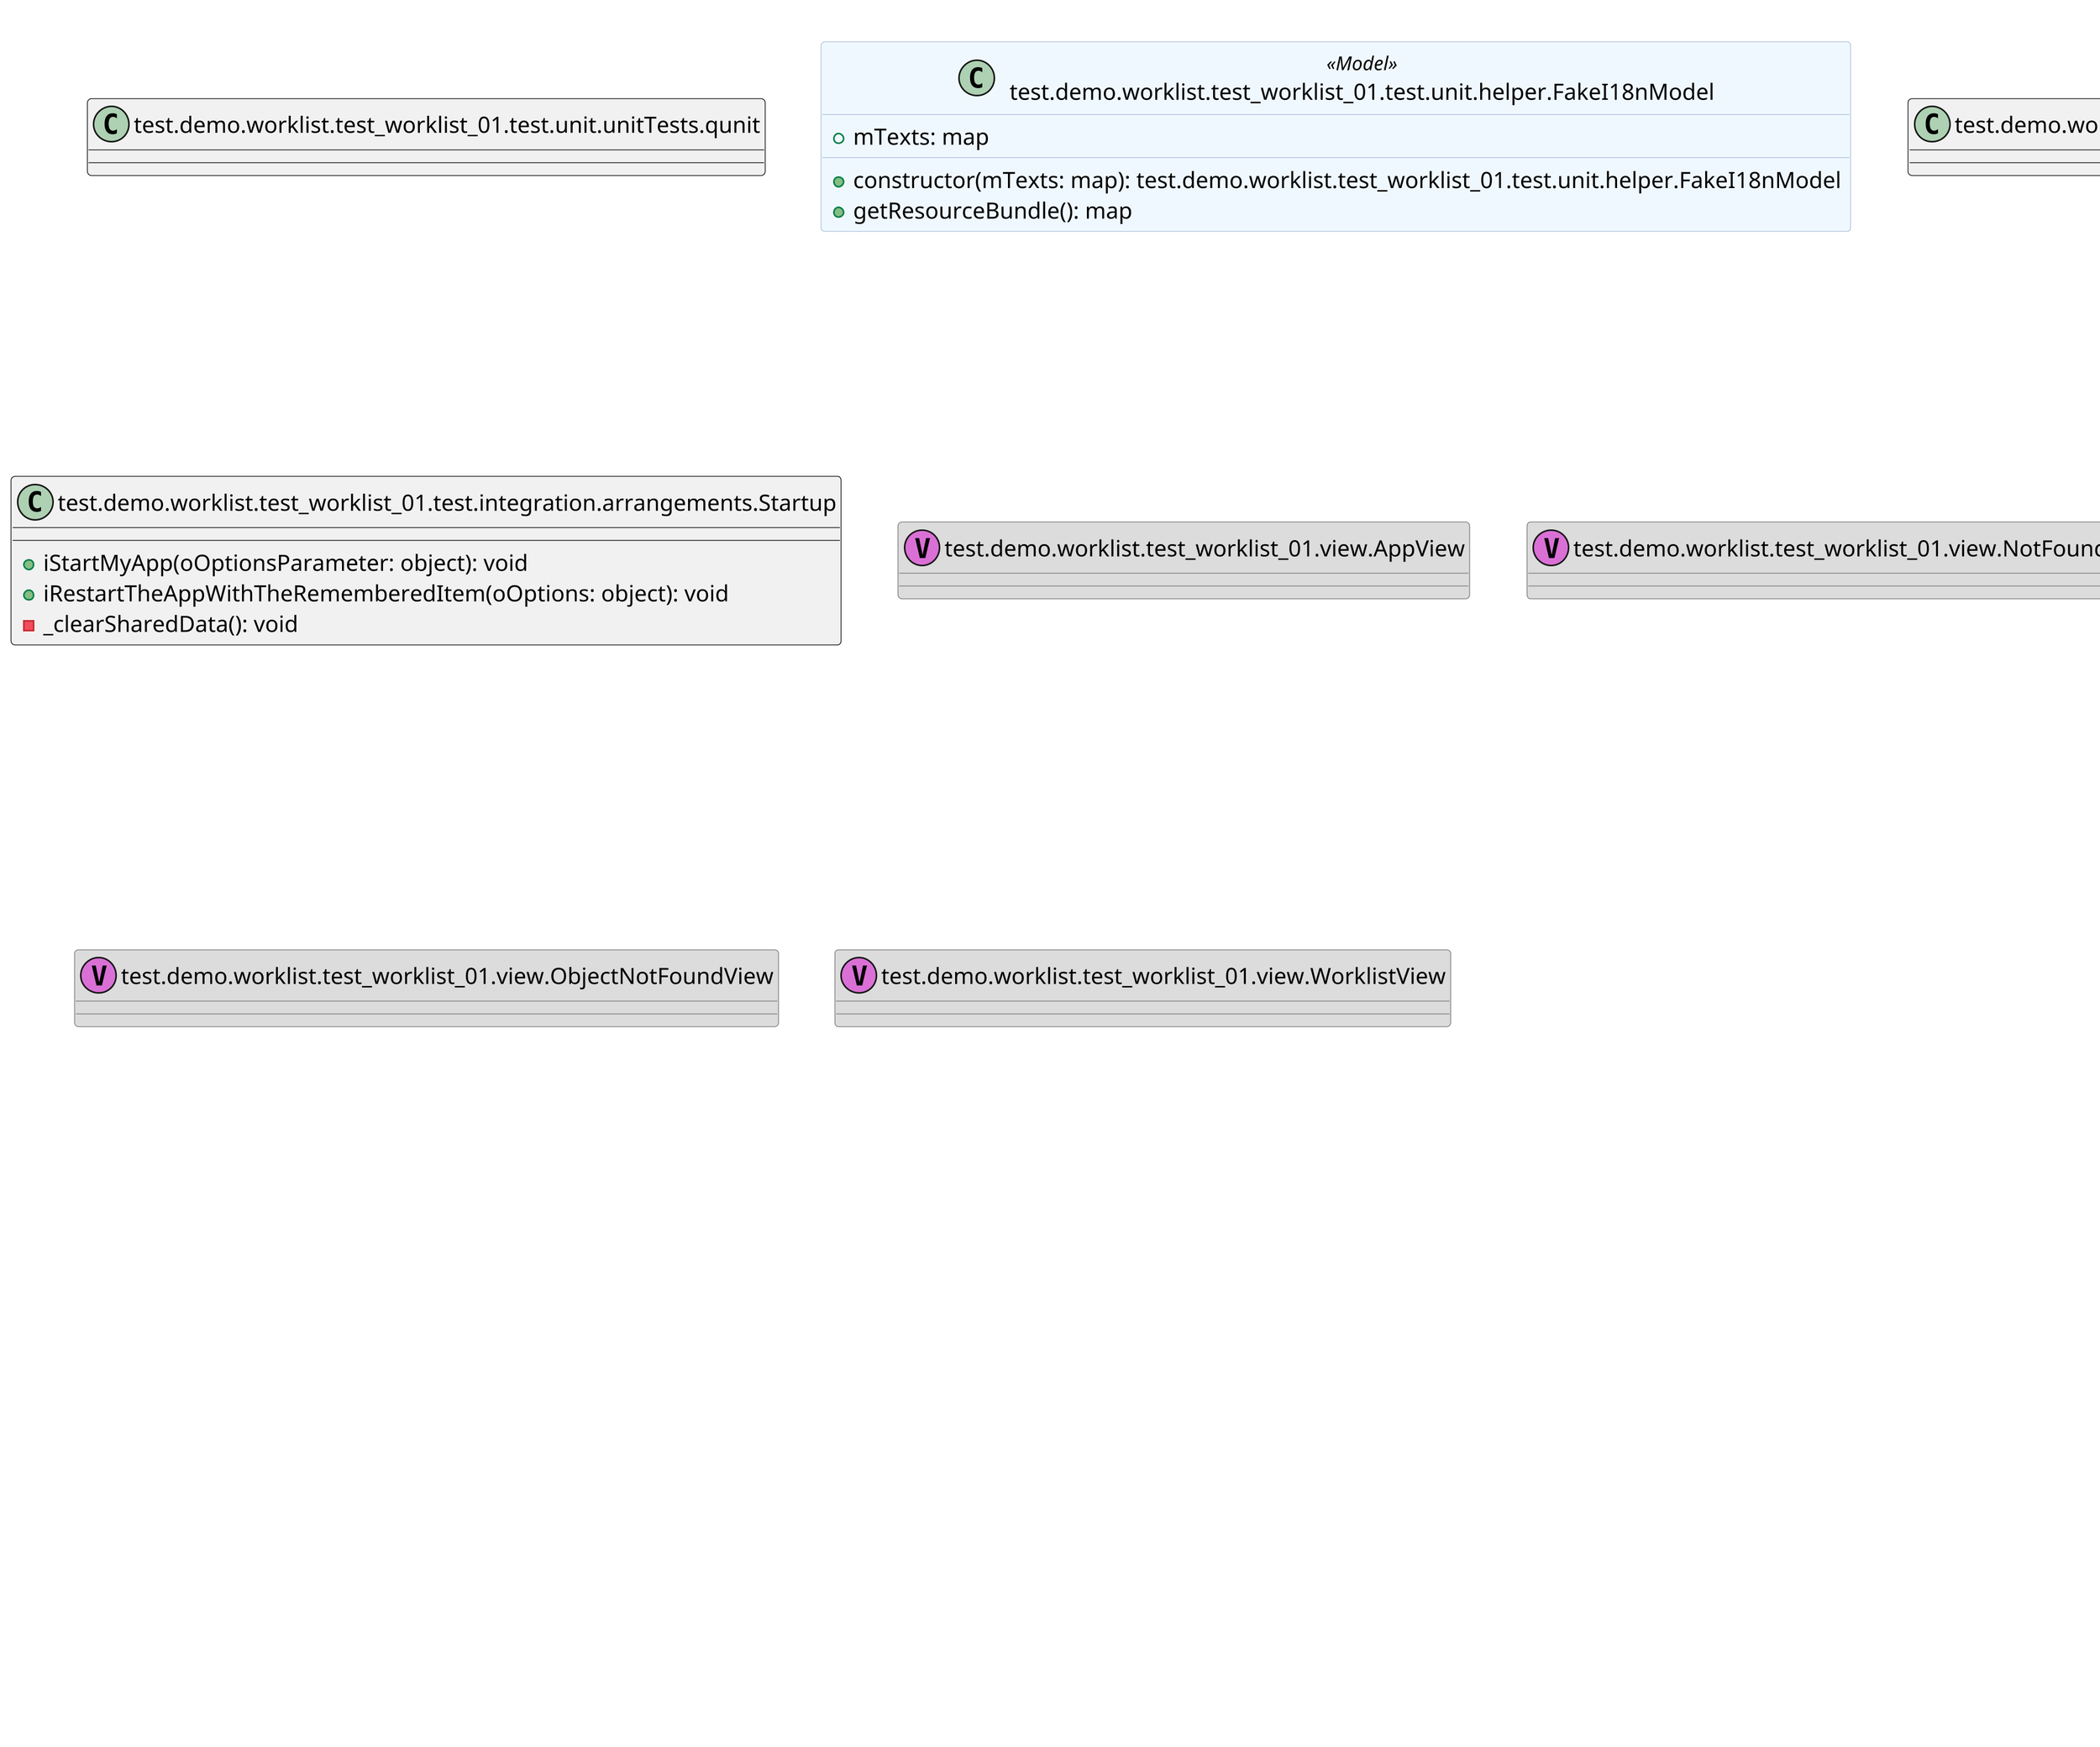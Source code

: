 @startuml ClassDiagram
skinparam linetype ortho
set namespaceSeparator none
skinparam dpi 300
class test.demo.worklist.test_worklist_01.test.unit.unitTests.qunit {
}
class test.demo.worklist.test_worklist_01.test.unit.model.models {
}
class test.demo.worklist.test_worklist_01.test.unit.model.formatter {
}
class test.demo.worklist.test_worklist_01.test.unit.helper.FakeI18nModel <<Model>> #aliceblue ##lightsteelblue {
	+ mTexts: map
	+ constructor(mTexts: map): test.demo.worklist.test_worklist_01.test.unit.helper.FakeI18nModel
	+ getResourceBundle(): map
}
class test.demo.worklist.test_worklist_01.test.unit.AllTests {
}
class test.demo.worklist.test_worklist_01.test.testsuite.qunit {
}
class test.demo.worklist.test_worklist_01.test.integration.WorklistJourney {
}
class test.demo.worklist.test_worklist_01.test.integration.pages.Worklist {
}
class test.demo.worklist.test_worklist_01.test.integration.pages.shareOptions {
	+ createActions(sViewName: string): map
	+ createAssertions(sViewName: string): map
}
class test.demo.worklist.test_worklist_01.test.integration.pages.Object {
}
class test.demo.worklist.test_worklist_01.test.integration.pages.NotFound {
}
class test.demo.worklist.test_worklist_01.test.integration.pages.Common {
	+ getEntitySet(sEntitySet: string): any[]
}
class test.demo.worklist.test_worklist_01.test.integration.pages.Browser {
}
class test.demo.worklist.test_worklist_01.test.integration.pages.App {
}
class test.demo.worklist.test_worklist_01.test.integration.opaTests.qunit {
}
class test.demo.worklist.test_worklist_01.test.integration.ObjectJourney {
}
class test.demo.worklist.test_worklist_01.test.integration.NotFoundJourney {
}
class test.demo.worklist.test_worklist_01.test.integration.NavigationJourney {
}
class test.demo.worklist.test_worklist_01.test.integration.FLPIntegrationJourney {
}
class test.demo.worklist.test_worklist_01.test.integration.arrangements.Startup {
	+ iStartMyApp(oOptionsParameter: object): void
	+ iRestartTheAppWithTheRememberedItem(oOptions: object): void
	- _clearSharedData(): void
}
class test.demo.worklist.test_worklist_01.test.integration.arrangements.FLP {
	+ iStartMyFLPApp(oOptionsParameter: object): void
	+ iRestartTheAppWithTheRememberedItem(oOptions: object): void
	+ iLeaveMyFLPApp(): sap.ui.test.Opa5.waitFor
	- _clearSharedData(): void
}
class test.demo.worklist.test_worklist_01.test.integration.AllJourneys {
}
class test.demo.worklist.test_worklist_01.test.initFlpSandboxMockServer {
}
class test.demo.worklist.test_worklist_01.test.initFlpSandbox {
}
class test.demo.worklist.test_worklist_01.test.flpSandbox {
	- _oBootstrapFinished: jQuery.Promise
	+ init(): jQuery.Promise
}
class test.demo.worklist.test_worklist_01.model.models {
	+ createDeviceModel(): sap.ui.model.json.JSONModel
	+ createFLPModel(): sap.ui.model.json.JSONModel
}
class test.demo.worklist.test_worklist_01.model.formatter {
	+ numberUnit(sValue: string): string
}
class test.demo.worklist.test_worklist_01.localService.mockserver {
	# init(oOptionsParameter?: object): Promise
	+ getMockServer(): sap.ui.core.util.MockServer
}
class test.demo.worklist.test_worklist_01.controller.Worklist <<Controller>> #honeydew ##green {
	+ formatter: test.demo.worklist.test_worklist_01.model.formatter
	- _aTableSearchState: any[]
	+ onInit(): void
	+ onUpdateFinished(oEvent: sap.ui.base.Event): void
	+ onPress(oEvent: sap.ui.base.Event): void
	+ onShareInJamPress(): void
	+ onSearch(oEvent: object): void
	+ onRefresh(): void
	- _showObject(oItem: sap.m.ObjectListItem): void
	- _applySearch(aTableSearchState: sap.ui.model.Filter[]): void
}
class test.demo.worklist.test_worklist_01.controller.Object <<Controller>> #honeydew ##green {
	+ formatter: test.demo.worklist.test_worklist_01.model.formatter
	+ onInit(): void
	+ onShareInJamPress(): void
	- _onObjectMatched(oEvent: sap.ui.base.Event): void
	- _bindView(sObjectPath: string): void
	- _onBindingChange(): void
}
class test.demo.worklist.test_worklist_01.controller.NotFound <<Controller>> #honeydew ##green {
	+ onLinkPressed(): void
}
class test.demo.worklist.test_worklist_01.controller.ErrorHandler {
	- _oResourceBundle: sap.base.i18n.ResourceBundle|Promise<sap.base.i18n.ResourceBundle>
	- _oComponent: sap.ui.core.UIComponent
	- _oModel: sap.ui.model.Model
	- _bMessageOpen: boolean
	- _sErrorText: string
	+ constructor(oComponent: sap.ui.core.UIComponent): test.demo.worklist.test_worklist_01.controller.ErrorHandler
	- _showServiceError(sDetails: string): void
}
class test.demo.worklist.test_worklist_01.controller.BaseController <<Controller>> #honeydew ##green {
	+ getRouter(): sap.ui.core.routing.Router
	+ getModel(sName?: string): sap.ui.model.Model
	+ setModel(oModel: sap.ui.model.Model, sName: string): sap.ui.mvc.View
	+ getResourceBundle(): sap.ui.model.resource.ResourceModel
	+ onShareEmailPress(): void
}
class test.demo.worklist.test_worklist_01.controller.App <<Controller>> #honeydew ##green {
	+ onInit(): void
}
class test.demo.worklist.test_worklist_01.Component {
	+ metadata: map
	- _oErrorHandler: test.demo.worklist.test_worklist_01.controller.ErrorHandler
	- _sContentDensityClass: string
	+ init(): void
	+ destroy(): void
	+ getContentDensityClass(): string
}
class test.demo.worklist.test_worklist_01.view.AppView << (V,orchid) >> #gainsboro ##grey {}
class test.demo.worklist.test_worklist_01.view.NotFoundView << (V,orchid) >> #gainsboro ##grey {}
class test.demo.worklist.test_worklist_01.view.ObjectView << (V,orchid) >> #gainsboro ##grey {}
class test.demo.worklist.test_worklist_01.view.ObjectNotFoundView << (V,orchid) >> #gainsboro ##grey {}
class test.demo.worklist.test_worklist_01.view.WorklistView << (V,orchid) >> #gainsboro ##grey {}
test.demo.worklist.test_worklist_01.Component ..> test.demo.worklist.test_worklist_01.model.models
test.demo.worklist.test_worklist_01.Component ..> test.demo.worklist.test_worklist_01.controller.ErrorHandler
test.demo.worklist.test_worklist_01.controller.BaseController <|-- test.demo.worklist.test_worklist_01.controller.App
test.demo.worklist.test_worklist_01.controller.App ..> test.demo.worklist.test_worklist_01.Component
test.demo.worklist.test_worklist_01.controller.BaseController ..> test.demo.worklist.test_worklist_01.Component
test.demo.worklist.test_worklist_01.controller.BaseController <|-- test.demo.worklist.test_worklist_01.controller.NotFound
test.demo.worklist.test_worklist_01.controller.BaseController <|-- test.demo.worklist.test_worklist_01.controller.Object
test.demo.worklist.test_worklist_01.controller.Object ..> test.demo.worklist.test_worklist_01.model.formatter
test.demo.worklist.test_worklist_01.controller.Object ..> test.demo.worklist.test_worklist_01.Component
test.demo.worklist.test_worklist_01.controller.BaseController <|-- test.demo.worklist.test_worklist_01.controller.Worklist
test.demo.worklist.test_worklist_01.controller.Worklist ..> test.demo.worklist.test_worklist_01.model.formatter
test.demo.worklist.test_worklist_01.test.initFlpSandbox ..> test.demo.worklist.test_worklist_01.test.flpSandbox
test.demo.worklist.test_worklist_01.test.initFlpSandboxMockServer ..> test.demo.worklist.test_worklist_01.localService.mockserver
test.demo.worklist.test_worklist_01.test.initFlpSandboxMockServer ..> test.demo.worklist.test_worklist_01.test.flpSandbox
test.demo.worklist.test_worklist_01.test.integration.AllJourneys ..> test.demo.worklist.test_worklist_01.test.integration.arrangements.FLP
test.demo.worklist.test_worklist_01.test.integration.AllJourneys ..> test.demo.worklist.test_worklist_01.test.integration.WorklistJourney
test.demo.worklist.test_worklist_01.test.integration.AllJourneys ..> test.demo.worklist.test_worklist_01.test.integration.NavigationJourney
test.demo.worklist.test_worklist_01.test.integration.AllJourneys ..> test.demo.worklist.test_worklist_01.test.integration.NotFoundJourney
test.demo.worklist.test_worklist_01.test.integration.AllJourneys ..> test.demo.worklist.test_worklist_01.test.integration.ObjectJourney
test.demo.worklist.test_worklist_01.test.integration.AllJourneys ..> test.demo.worklist.test_worklist_01.test.integration.FLPIntegrationJourney
test.demo.worklist.test_worklist_01.test.integration.arrangements.FLP ..> test.demo.worklist.test_worklist_01.localService.mockserver
test.demo.worklist.test_worklist_01.test.integration.FLPIntegrationJourney ..> test.demo.worklist.test_worklist_01.test.integration.pages.Object
test.demo.worklist.test_worklist_01.test.integration.FLPIntegrationJourney ..> test.demo.worklist.test_worklist_01.test.integration.pages.Worklist
test.demo.worklist.test_worklist_01.test.integration.NavigationJourney ..> test.demo.worklist.test_worklist_01.test.integration.pages.Worklist
test.demo.worklist.test_worklist_01.test.integration.NavigationJourney ..> test.demo.worklist.test_worklist_01.test.integration.pages.Browser
test.demo.worklist.test_worklist_01.test.integration.NavigationJourney ..> test.demo.worklist.test_worklist_01.test.integration.pages.Object
test.demo.worklist.test_worklist_01.test.integration.NavigationJourney ..> test.demo.worklist.test_worklist_01.test.integration.pages.App
test.demo.worklist.test_worklist_01.test.integration.NotFoundJourney ..> test.demo.worklist.test_worklist_01.test.integration.pages.Worklist
test.demo.worklist.test_worklist_01.test.integration.NotFoundJourney ..> test.demo.worklist.test_worklist_01.test.integration.pages.Browser
test.demo.worklist.test_worklist_01.test.integration.NotFoundJourney ..> test.demo.worklist.test_worklist_01.test.integration.pages.NotFound
test.demo.worklist.test_worklist_01.test.integration.NotFoundJourney ..> test.demo.worklist.test_worklist_01.test.integration.pages.App
test.demo.worklist.test_worklist_01.test.integration.ObjectJourney ..> test.demo.worklist.test_worklist_01.test.integration.pages.Worklist
test.demo.worklist.test_worklist_01.test.integration.ObjectJourney ..> test.demo.worklist.test_worklist_01.test.integration.pages.Browser
test.demo.worklist.test_worklist_01.test.integration.ObjectJourney ..> test.demo.worklist.test_worklist_01.test.integration.pages.Object
test.demo.worklist.test_worklist_01.test.integration.ObjectJourney ..> test.demo.worklist.test_worklist_01.test.integration.pages.App
test.demo.worklist.test_worklist_01.test.integration.pages.App ..> test.demo.worklist.test_worklist_01.test.integration.pages.Common
test.demo.worklist.test_worklist_01.test.integration.pages.Browser ..> test.demo.worklist.test_worklist_01.test.integration.pages.Common
test.demo.worklist.test_worklist_01.test.integration.pages.Common ..> test.demo.worklist.test_worklist_01.localService.mockserver
test.demo.worklist.test_worklist_01.test.integration.pages.NotFound ..> test.demo.worklist.test_worklist_01.test.integration.pages.Common
test.demo.worklist.test_worklist_01.test.integration.pages.Object ..> test.demo.worklist.test_worklist_01.test.integration.pages.Common
test.demo.worklist.test_worklist_01.test.integration.pages.Object ..> test.demo.worklist.test_worklist_01.test.integration.pages.shareOptions
test.demo.worklist.test_worklist_01.test.integration.pages.Worklist ..> test.demo.worklist.test_worklist_01.test.integration.pages.Common
test.demo.worklist.test_worklist_01.test.integration.pages.Worklist ..> test.demo.worklist.test_worklist_01.test.integration.pages.shareOptions
test.demo.worklist.test_worklist_01.test.integration.WorklistJourney ..> test.demo.worklist.test_worklist_01.test.integration.pages.Worklist
test.demo.worklist.test_worklist_01.test.integration.WorklistJourney ..> test.demo.worklist.test_worklist_01.test.integration.pages.App
test.demo.worklist.test_worklist_01.test.unit.AllTests ..> test.demo.worklist.test_worklist_01.test.unit.model.formatter
test.demo.worklist.test_worklist_01.test.unit.AllTests ..> test.demo.worklist.test_worklist_01.test.unit.model.models

@enduml